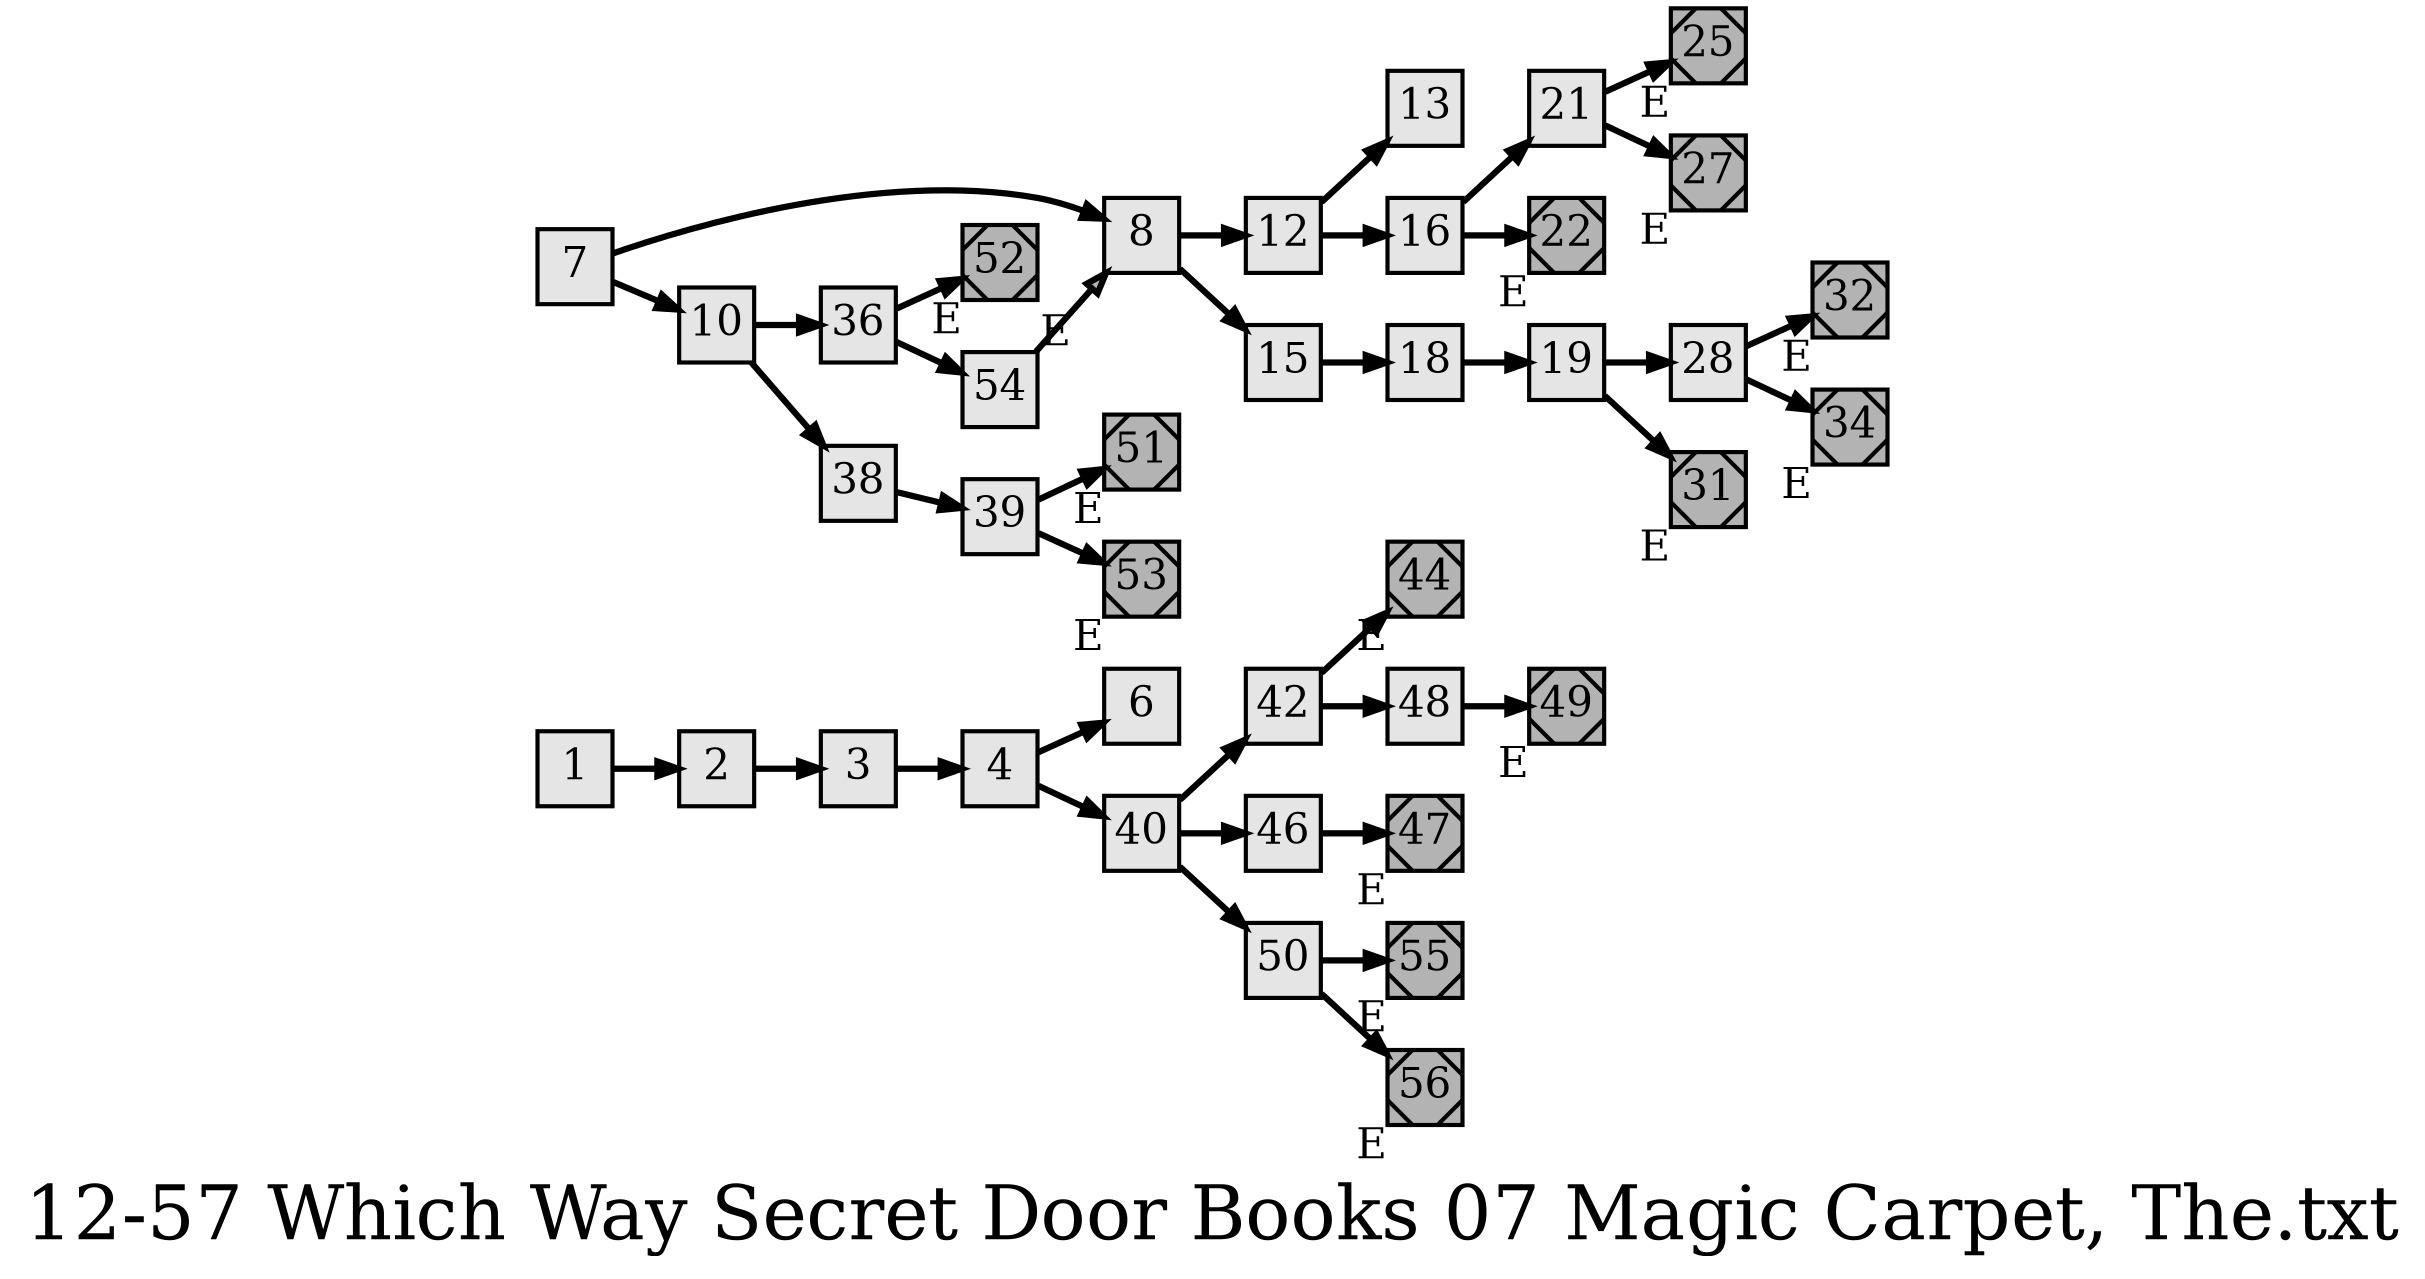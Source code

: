 digraph g{
  graph [ label="12-57 Which Way Secret Door Books 07 Magic Carpet, The.txt" rankdir=LR, ordering=out, fontsize=36, nodesep="0.35", ranksep="0.45"];
  node  [shape=rect, penwidth=2, fontsize=20, style=filled, fillcolor=grey90, margin="0,0", labelfloat=true, regular=true, fixedsize=true];
  edge  [labelfloat=true, penwidth=3, fontsize=12];

  1 -> 2;
  2 -> 3;
  3 -> 4;
  4 -> 6;
  4 -> 40;
  7 -> 8;
  7 -> 10;
  8 -> 12;
  8 -> 15;
  10 -> 36;
  10 -> 38;
  12 -> 13;
  12 -> 16;
  15 -> 18;
  16 -> 21;
  16 -> 22;
  18 -> 19;
  19 -> 28;
  19 -> 31;
  21 -> 25;
  21 -> 27;
  22	[ xlabel="E", shape=Msquare, fontsize=20, fillcolor=grey70 ];
  25	[ xlabel="E", shape=Msquare, fontsize=20, fillcolor=grey70 ];
  27	[ xlabel="E", shape=Msquare, fontsize=20, fillcolor=grey70 ];
  28 -> 32;
  28 -> 34;
  31	[ xlabel="E", shape=Msquare, fontsize=20, fillcolor=grey70 ];
  32	[ xlabel="E", shape=Msquare, fontsize=20, fillcolor=grey70 ];
  34	[ xlabel="E", shape=Msquare, fontsize=20, fillcolor=grey70 ];
  36 -> 52;
  36 -> 54;
  38 -> 39;
  39 -> 51;
  39 -> 53;
  40 -> 42;
  40 -> 46;
  40 -> 50;
  42 -> 44;
  42 -> 48;
  44	[ xlabel="E", shape=Msquare, fontsize=20, fillcolor=grey70 ];
  46 -> 47;
  47	[ xlabel="E", shape=Msquare, fontsize=20, fillcolor=grey70 ];
  48 -> 49;
  49	[ xlabel="E", shape=Msquare, fontsize=20, fillcolor=grey70 ];
  50 -> 55;
  50 -> 56;
  51	[ xlabel="E", shape=Msquare, fontsize=20, fillcolor=grey70 ];
  52	[ xlabel="E", shape=Msquare, fontsize=20, fillcolor=grey70 ];
  53	[ xlabel="E", shape=Msquare, fontsize=20, fillcolor=grey70 ];
  54 -> 8	[ xlabel="E", shape=Msquare, fontsize=20, fillcolor=grey70 ];
  55	[ xlabel="E", shape=Msquare, fontsize=20, fillcolor=grey70 ];
  56	[ xlabel="E", shape=Msquare, fontsize=20, fillcolor=grey70 ];
}

